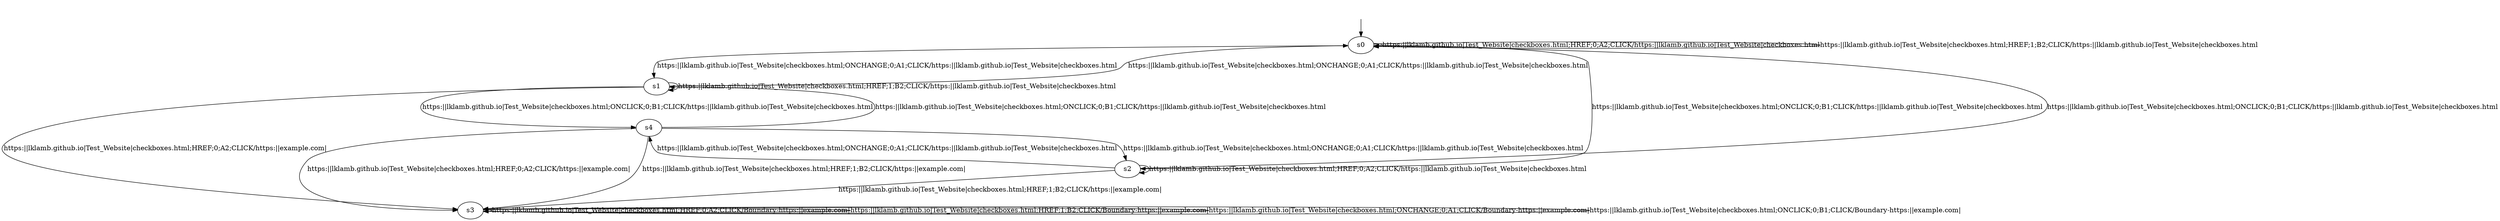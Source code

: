digraph LM_orig_withSL {
s0 [label="s0"];
s1 [label="s1"];
s2 [label="s2"];
s3 [label="s3"];
s4 [label="s4"];
s0 -> s1  [label="https:||lklamb.github.io|Test_Website|checkboxes.html;ONCHANGE;0;A1;CLICK/https:||lklamb.github.io|Test_Website|checkboxes.html"];
s0 -> s2  [label="https:||lklamb.github.io|Test_Website|checkboxes.html;ONCLICK;0;B1;CLICK/https:||lklamb.github.io|Test_Website|checkboxes.html"];
s0 -> s0  [label="https:||lklamb.github.io|Test_Website|checkboxes.html;HREF;0;A2;CLICK/https:||lklamb.github.io|Test_Website|checkboxes.html"];
s0 -> s0  [label="https:||lklamb.github.io|Test_Website|checkboxes.html;HREF;1;B2;CLICK/https:||lklamb.github.io|Test_Website|checkboxes.html"];
s1 -> s3  [label="https:||lklamb.github.io|Test_Website|checkboxes.html;HREF;0;A2;CLICK/https:||example.com|"];
s1 -> s1  [label="https:||lklamb.github.io|Test_Website|checkboxes.html;HREF;1;B2;CLICK/https:||lklamb.github.io|Test_Website|checkboxes.html"];
s1 -> s4  [label="https:||lklamb.github.io|Test_Website|checkboxes.html;ONCLICK;0;B1;CLICK/https:||lklamb.github.io|Test_Website|checkboxes.html"];
s1 -> s0  [label="https:||lklamb.github.io|Test_Website|checkboxes.html;ONCHANGE;0;A1;CLICK/https:||lklamb.github.io|Test_Website|checkboxes.html"];
s2 -> s3  [label="https:||lklamb.github.io|Test_Website|checkboxes.html;HREF;1;B2;CLICK/https:||example.com|"];
s2 -> s2  [label="https:||lklamb.github.io|Test_Website|checkboxes.html;HREF;0;A2;CLICK/https:||lklamb.github.io|Test_Website|checkboxes.html"];
s2 -> s4  [label="https:||lklamb.github.io|Test_Website|checkboxes.html;ONCHANGE;0;A1;CLICK/https:||lklamb.github.io|Test_Website|checkboxes.html"];
s2 -> s0  [label="https:||lklamb.github.io|Test_Website|checkboxes.html;ONCLICK;0;B1;CLICK/https:||lklamb.github.io|Test_Website|checkboxes.html"];
s3 -> s3  [label="https:||lklamb.github.io|Test_Website|checkboxes.html;HREF;0;A2;CLICK/Boundary-https:||example.com|"];
s3 -> s3  [label="https:||lklamb.github.io|Test_Website|checkboxes.html;HREF;1;B2;CLICK/Boundary-https:||example.com|"];
s3 -> s3  [label="https:||lklamb.github.io|Test_Website|checkboxes.html;ONCHANGE;0;A1;CLICK/Boundary-https:||example.com|"];
s3 -> s3  [label="https:||lklamb.github.io|Test_Website|checkboxes.html;ONCLICK;0;B1;CLICK/Boundary-https:||example.com|"];
s4 -> s3  [label="https:||lklamb.github.io|Test_Website|checkboxes.html;HREF;0;A2;CLICK/https:||example.com|"];
s4 -> s3  [label="https:||lklamb.github.io|Test_Website|checkboxes.html;HREF;1;B2;CLICK/https:||example.com|"];
s4 -> s2  [label="https:||lklamb.github.io|Test_Website|checkboxes.html;ONCHANGE;0;A1;CLICK/https:||lklamb.github.io|Test_Website|checkboxes.html"];
s4 -> s1  [label="https:||lklamb.github.io|Test_Website|checkboxes.html;ONCLICK;0;B1;CLICK/https:||lklamb.github.io|Test_Website|checkboxes.html"];
__start0 [label="", shape=none];
__start0 -> s0  [label=""];
}
